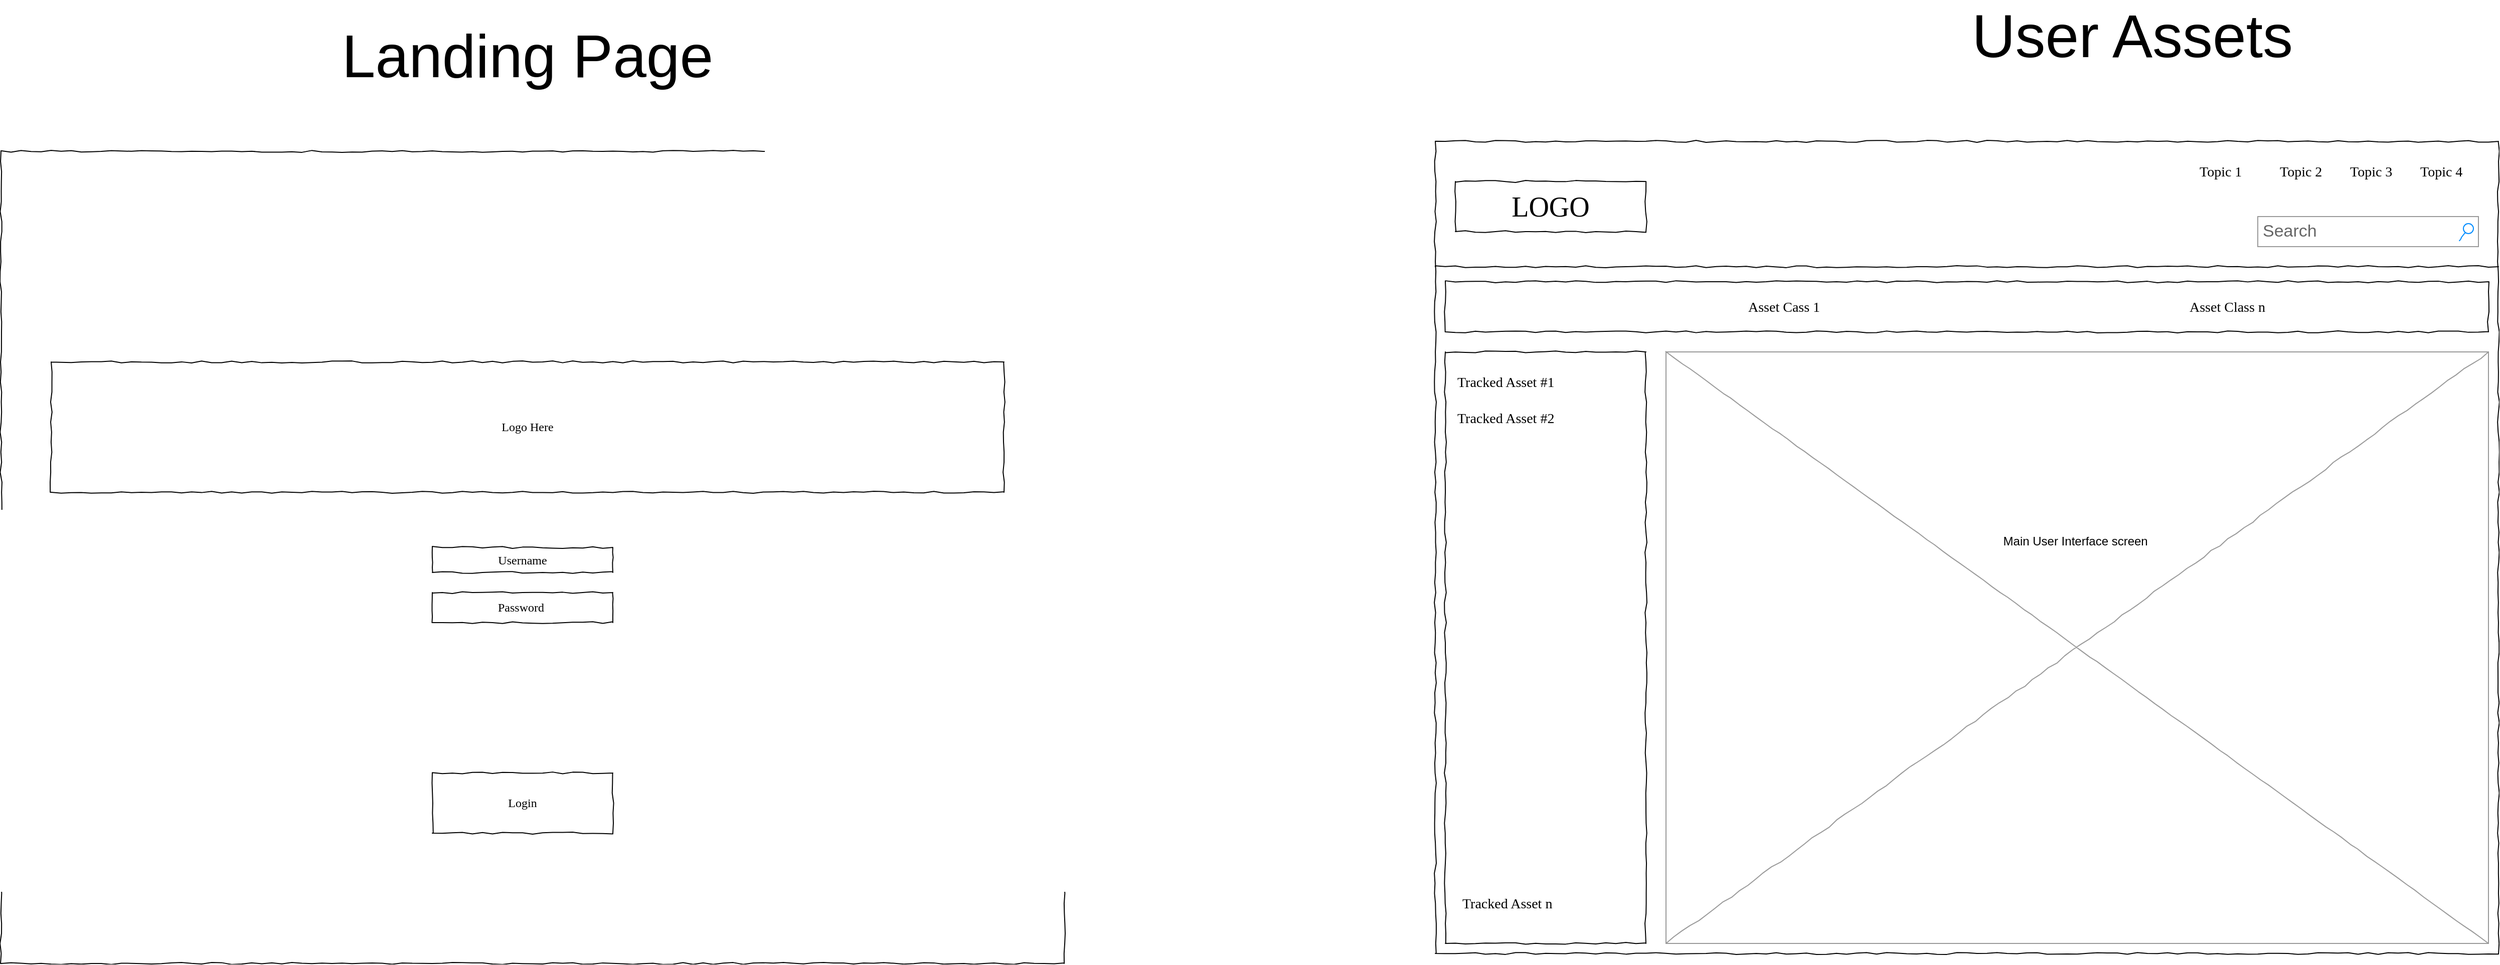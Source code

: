 <mxfile version="15.6.5" type="device"><diagram name="Page-1" id="03018318-947c-dd8e-b7a3-06fadd420f32"><mxGraphModel dx="4795" dy="2308" grid="1" gridSize="10" guides="1" tooltips="1" connect="1" arrows="1" fold="1" page="1" pageScale="1" pageWidth="1100" pageHeight="850" background="#ffffff" math="0" shadow="0"><root><mxCell id="0"/><mxCell id="1" parent="0"/><mxCell id="677b7b8949515195-1" value="" style="whiteSpace=wrap;html=1;rounded=0;shadow=0;labelBackgroundColor=none;strokeColor=#000000;strokeWidth=1;fillColor=none;fontFamily=Verdana;fontSize=12;fontColor=#000000;align=center;comic=1;" parent="1" vertex="1"><mxGeometry x="20" y="20" width="1060" height="810" as="geometry"/></mxCell><mxCell id="677b7b8949515195-2" value="LOGO" style="whiteSpace=wrap;html=1;rounded=0;shadow=0;labelBackgroundColor=none;strokeWidth=1;fontFamily=Verdana;fontSize=28;align=center;comic=1;" parent="1" vertex="1"><mxGeometry x="40" y="60" width="190" height="50" as="geometry"/></mxCell><mxCell id="677b7b8949515195-3" value="Search" style="strokeWidth=1;shadow=0;dashed=0;align=center;html=1;shape=mxgraph.mockup.forms.searchBox;strokeColor=#999999;mainText=;strokeColor2=#008cff;fontColor=#666666;fontSize=17;align=left;spacingLeft=3;rounded=0;labelBackgroundColor=none;comic=1;" parent="1" vertex="1"><mxGeometry x="840" y="95" width="220" height="30" as="geometry"/></mxCell><mxCell id="677b7b8949515195-4" value="Topic 1" style="text;html=1;points=[];align=left;verticalAlign=top;spacingTop=-4;fontSize=14;fontFamily=Verdana;fontColor=default;" parent="1" vertex="1"><mxGeometry x="780" y="40" width="60" height="20" as="geometry"/></mxCell><mxCell id="677b7b8949515195-5" value="Topic 2" style="text;html=1;points=[];align=left;verticalAlign=top;spacingTop=-4;fontSize=14;fontFamily=Verdana" parent="1" vertex="1"><mxGeometry x="860" y="40" width="60" height="20" as="geometry"/></mxCell><mxCell id="677b7b8949515195-6" value="Topic 3" style="text;html=1;points=[];align=left;verticalAlign=top;spacingTop=-4;fontSize=14;fontFamily=Verdana" parent="1" vertex="1"><mxGeometry x="930" y="40" width="60" height="20" as="geometry"/></mxCell><mxCell id="677b7b8949515195-7" value="Topic 4" style="text;html=1;points=[];align=left;verticalAlign=top;spacingTop=-4;fontSize=14;fontFamily=Verdana" parent="1" vertex="1"><mxGeometry x="1000" y="40" width="60" height="20" as="geometry"/></mxCell><mxCell id="677b7b8949515195-8" value="" style="whiteSpace=wrap;html=1;rounded=0;shadow=0;labelBackgroundColor=none;strokeWidth=1;fillColor=none;fontFamily=Verdana;fontSize=12;align=center;comic=1;" parent="1" vertex="1"><mxGeometry x="30" y="230" width="200" height="590" as="geometry"/></mxCell><mxCell id="677b7b8949515195-9" value="" style="line;strokeWidth=1;html=1;rounded=0;shadow=0;labelBackgroundColor=none;fillColor=none;fontFamily=Verdana;fontSize=14;fontColor=#000000;align=center;comic=1;" parent="1" vertex="1"><mxGeometry x="20" y="140" width="1060" height="10" as="geometry"/></mxCell><mxCell id="677b7b8949515195-10" value="" style="whiteSpace=wrap;html=1;rounded=0;shadow=0;labelBackgroundColor=none;strokeWidth=1;fillColor=none;fontFamily=Verdana;fontSize=12;align=center;comic=1;" parent="1" vertex="1"><mxGeometry x="30" y="160" width="1040" height="50" as="geometry"/></mxCell><mxCell id="677b7b8949515195-11" value="Asset Cass 1" style="text;html=1;points=[];align=left;verticalAlign=top;spacingTop=-4;fontSize=14;fontFamily=Verdana" parent="1" vertex="1"><mxGeometry x="330" y="175" width="60" height="20" as="geometry"/></mxCell><mxCell id="677b7b8949515195-14" value="Asset Class n" style="text;html=1;points=[];align=left;verticalAlign=top;spacingTop=-4;fontSize=14;fontFamily=Verdana" parent="1" vertex="1"><mxGeometry x="770" y="175" width="60" height="20" as="geometry"/></mxCell><mxCell id="677b7b8949515195-16" value="" style="verticalLabelPosition=bottom;shadow=0;dashed=0;align=center;html=1;verticalAlign=top;strokeWidth=1;shape=mxgraph.mockup.graphics.simpleIcon;strokeColor=#999999;rounded=0;labelBackgroundColor=none;fontFamily=Verdana;fontSize=14;fontColor=#000000;comic=1;fillColor=default;" parent="1" vertex="1"><mxGeometry x="250" y="230" width="820" height="590" as="geometry"/></mxCell><mxCell id="677b7b8949515195-27" value="Tracked Asset #1" style="text;html=1;points=[];align=left;verticalAlign=top;spacingTop=-4;fontSize=14;fontFamily=Verdana" parent="1" vertex="1"><mxGeometry x="40" y="250" width="170" height="20" as="geometry"/></mxCell><mxCell id="677b7b8949515195-28" value="Tracked Asset #2" style="text;html=1;points=[];align=left;verticalAlign=top;spacingTop=-4;fontSize=14;fontFamily=Verdana;fontColor=default;" parent="1" vertex="1"><mxGeometry x="40" y="286" width="170" height="20" as="geometry"/></mxCell><mxCell id="TjF4jRKm2QAo-Rq4Uwk4-2" value="Tracked Asset n" style="text;html=1;points=[];align=left;verticalAlign=top;spacingTop=-4;fontSize=14;fontFamily=Verdana;fontColor=default;" vertex="1" parent="1"><mxGeometry x="45" y="770" width="170" height="20" as="geometry"/></mxCell><mxCell id="TjF4jRKm2QAo-Rq4Uwk4-3" value="Main User Interface screen&amp;nbsp;" style="text;html=1;strokeColor=none;fillColor=none;align=center;verticalAlign=middle;whiteSpace=wrap;rounded=0;fontColor=default;" vertex="1" parent="1"><mxGeometry x="465" y="306" width="390" height="225" as="geometry"/></mxCell><mxCell id="TjF4jRKm2QAo-Rq4Uwk4-5" value="" style="whiteSpace=wrap;html=1;rounded=0;shadow=0;labelBackgroundColor=none;strokeColor=#000000;strokeWidth=1;fillColor=none;fontFamily=Verdana;fontSize=12;fontColor=#000000;align=center;comic=1;" vertex="1" parent="1"><mxGeometry x="-1410" y="30" width="1060" height="810" as="geometry"/></mxCell><mxCell id="TjF4jRKm2QAo-Rq4Uwk4-12" value="Logo Here" style="whiteSpace=wrap;html=1;rounded=0;shadow=0;labelBackgroundColor=none;strokeWidth=1;fillColor=none;fontFamily=Verdana;fontSize=12;align=center;comic=1;strokeColor=default;fontColor=default;" vertex="1" parent="1"><mxGeometry x="-1360" y="240" width="950" height="130" as="geometry"/></mxCell><mxCell id="TjF4jRKm2QAo-Rq4Uwk4-22" value="Username" style="whiteSpace=wrap;html=1;rounded=0;shadow=0;labelBackgroundColor=none;strokeWidth=1;fillColor=none;fontFamily=Verdana;fontSize=12;align=center;comic=1;strokeColor=default;fontColor=default;" vertex="1" parent="1"><mxGeometry x="-980" y="425" width="180" height="25" as="geometry"/></mxCell><mxCell id="TjF4jRKm2QAo-Rq4Uwk4-23" value="Password&amp;nbsp;" style="whiteSpace=wrap;html=1;rounded=0;shadow=0;labelBackgroundColor=none;strokeWidth=1;fillColor=none;fontFamily=Verdana;fontSize=12;align=center;comic=1;strokeColor=default;fontColor=default;" vertex="1" parent="1"><mxGeometry x="-980" y="470" width="180" height="30" as="geometry"/></mxCell><mxCell id="TjF4jRKm2QAo-Rq4Uwk4-24" value="Landing Page&lt;br&gt;" style="text;html=1;strokeColor=none;fillColor=none;align=center;verticalAlign=middle;whiteSpace=wrap;rounded=0;fontSize=60;fontColor=default;" vertex="1" parent="1"><mxGeometry x="-1100" y="-80" width="430" height="30" as="geometry"/></mxCell><mxCell id="TjF4jRKm2QAo-Rq4Uwk4-25" value="User Assets" style="text;html=1;strokeColor=none;fillColor=none;align=center;verticalAlign=middle;whiteSpace=wrap;rounded=0;fontSize=60;fontColor=default;" vertex="1" parent="1"><mxGeometry x="500" y="-100" width="430" height="30" as="geometry"/></mxCell><mxCell id="TjF4jRKm2QAo-Rq4Uwk4-26" value="Login" style="whiteSpace=wrap;html=1;rounded=0;shadow=0;labelBackgroundColor=none;strokeWidth=1;fillColor=none;fontFamily=Verdana;fontSize=12;align=center;comic=1;strokeColor=default;fontColor=default;" vertex="1" parent="1"><mxGeometry x="-980" y="650" width="180" height="60" as="geometry"/></mxCell></root></mxGraphModel></diagram></mxfile>